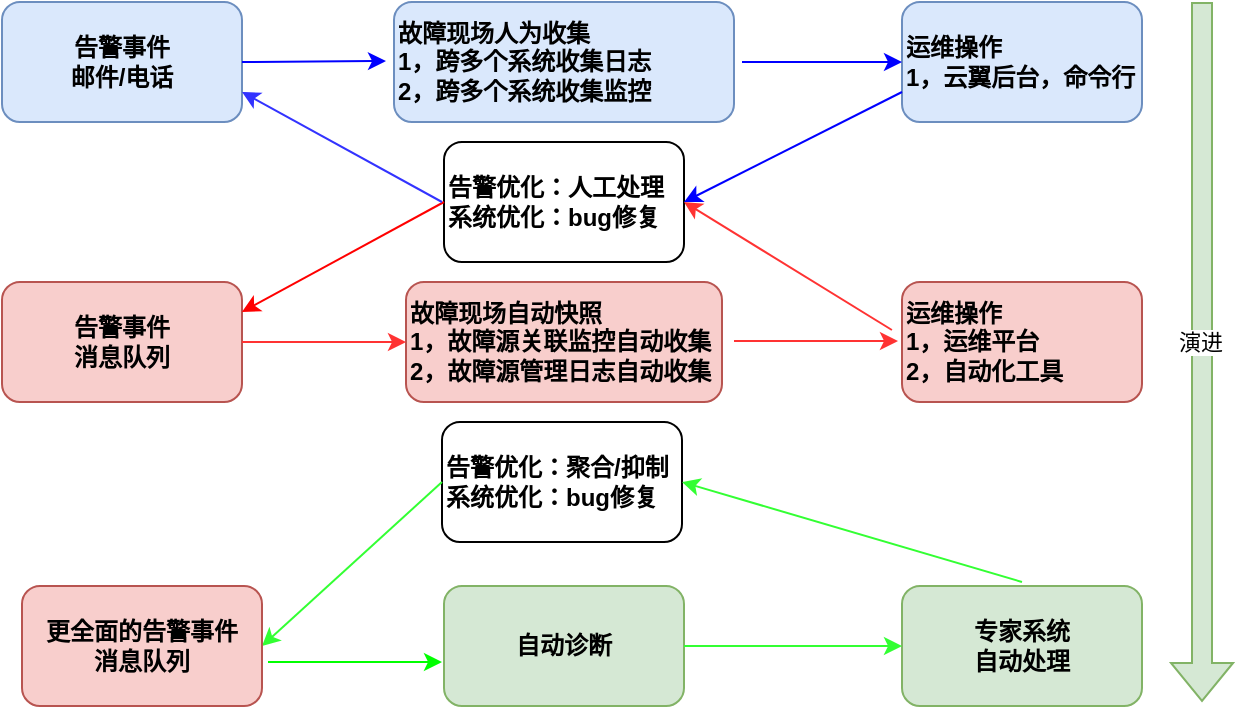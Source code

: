 <mxfile version="20.2.7" type="github">
  <diagram id="7NXCHy1C1isHsXD3MS3e" name="第 1 页">
    <mxGraphModel dx="1041" dy="721" grid="1" gridSize="10" guides="1" tooltips="1" connect="1" arrows="1" fold="1" page="1" pageScale="1" pageWidth="827" pageHeight="1169" math="0" shadow="0">
      <root>
        <mxCell id="0" />
        <mxCell id="1" parent="0" />
        <mxCell id="jMzCAzvdCrpXLxqonx3--2" value="告警事件&lt;br style=&quot;font-size: 12px;&quot;&gt;消息队列" style="rounded=1;whiteSpace=wrap;html=1;fontStyle=1;fontSize=12;fillColor=#f8cecc;strokeColor=#b85450;" parent="1" vertex="1">
          <mxGeometry x="120" y="170" width="120" height="60" as="geometry" />
        </mxCell>
        <mxCell id="jMzCAzvdCrpXLxqonx3--3" value="故障现场自动快照&lt;br style=&quot;font-size: 12px;&quot;&gt;1，故障源关联监控自动收集&lt;br style=&quot;font-size: 12px;&quot;&gt;2，故障源管理日志自动收集" style="rounded=1;whiteSpace=wrap;html=1;align=left;fontStyle=1;fontSize=12;fillColor=#f8cecc;strokeColor=#b85450;" parent="1" vertex="1">
          <mxGeometry x="322" y="170" width="158" height="60" as="geometry" />
        </mxCell>
        <mxCell id="jMzCAzvdCrpXLxqonx3--4" value="告警优化：人工处理&lt;br style=&quot;font-size: 12px;&quot;&gt;系统优化：bug修复" style="rounded=1;whiteSpace=wrap;html=1;align=left;fontStyle=1;fontSize=12;" parent="1" vertex="1">
          <mxGeometry x="341" y="100" width="120" height="60" as="geometry" />
        </mxCell>
        <mxCell id="jMzCAzvdCrpXLxqonx3--5" value="运维操作&lt;br style=&quot;font-size: 12px;&quot;&gt;1，运维平台&lt;br style=&quot;font-size: 12px;&quot;&gt;2，自动化工具" style="rounded=1;whiteSpace=wrap;html=1;align=left;fontStyle=1;fontSize=12;fillColor=#f8cecc;strokeColor=#b85450;" parent="1" vertex="1">
          <mxGeometry x="570" y="170" width="120" height="60" as="geometry" />
        </mxCell>
        <mxCell id="jMzCAzvdCrpXLxqonx3--11" value="" style="endArrow=classic;html=1;rounded=0;exitX=1;exitY=0.5;exitDx=0;exitDy=0;entryX=0;entryY=0.5;entryDx=0;entryDy=0;fontStyle=1;fontSize=12;strokeColor=#FF3333;" parent="1" source="jMzCAzvdCrpXLxqonx3--2" target="jMzCAzvdCrpXLxqonx3--3" edge="1">
          <mxGeometry width="50" height="50" relative="1" as="geometry">
            <mxPoint x="390" y="380" as="sourcePoint" />
            <mxPoint x="440" y="330" as="targetPoint" />
          </mxGeometry>
        </mxCell>
        <mxCell id="jMzCAzvdCrpXLxqonx3--12" value="" style="endArrow=classic;html=1;rounded=0;exitX=1;exitY=0.5;exitDx=0;exitDy=0;entryX=0;entryY=0.5;entryDx=0;entryDy=0;fontStyle=1;fontSize=12;strokeColor=#FF3333;" parent="1" edge="1">
          <mxGeometry width="50" height="50" relative="1" as="geometry">
            <mxPoint x="486" y="199.5" as="sourcePoint" />
            <mxPoint x="568" y="199.5" as="targetPoint" />
          </mxGeometry>
        </mxCell>
        <mxCell id="jMzCAzvdCrpXLxqonx3--13" value="" style="endArrow=classic;html=1;rounded=0;entryX=1;entryY=0.5;entryDx=0;entryDy=0;exitX=-0.042;exitY=0.4;exitDx=0;exitDy=0;exitPerimeter=0;fontStyle=1;fontSize=12;strokeColor=#FF3333;" parent="1" source="jMzCAzvdCrpXLxqonx3--5" target="jMzCAzvdCrpXLxqonx3--4" edge="1">
          <mxGeometry width="50" height="50" relative="1" as="geometry">
            <mxPoint x="390" y="380" as="sourcePoint" />
            <mxPoint x="440" y="330" as="targetPoint" />
          </mxGeometry>
        </mxCell>
        <mxCell id="jMzCAzvdCrpXLxqonx3--14" value="" style="endArrow=classic;html=1;rounded=0;entryX=1;entryY=0.25;entryDx=0;entryDy=0;exitX=0;exitY=0.5;exitDx=0;exitDy=0;fontStyle=1;fontSize=12;strokeColor=#FF0000;" parent="1" source="jMzCAzvdCrpXLxqonx3--4" target="jMzCAzvdCrpXLxqonx3--2" edge="1">
          <mxGeometry width="50" height="50" relative="1" as="geometry">
            <mxPoint x="390" y="380" as="sourcePoint" />
            <mxPoint x="440" y="330" as="targetPoint" />
          </mxGeometry>
        </mxCell>
        <mxCell id="jMzCAzvdCrpXLxqonx3--15" value="故障现场人为收集&lt;br style=&quot;font-size: 12px;&quot;&gt;1，跨多个系统收集日志&lt;br style=&quot;font-size: 12px;&quot;&gt;2，跨多个系统收集监控" style="rounded=1;whiteSpace=wrap;html=1;align=left;fontStyle=1;fontSize=12;fillColor=#dae8fc;strokeColor=#6c8ebf;" parent="1" vertex="1">
          <mxGeometry x="316" y="30" width="170" height="60" as="geometry" />
        </mxCell>
        <mxCell id="jMzCAzvdCrpXLxqonx3--16" value="告警事件&lt;br style=&quot;font-size: 12px;&quot;&gt;邮件/电话" style="rounded=1;whiteSpace=wrap;html=1;fontStyle=1;fontSize=12;fillColor=#dae8fc;strokeColor=#6c8ebf;" parent="1" vertex="1">
          <mxGeometry x="120" y="30" width="120" height="60" as="geometry" />
        </mxCell>
        <mxCell id="jMzCAzvdCrpXLxqonx3--17" value="运维操作&lt;br style=&quot;font-size: 12px;&quot;&gt;1，云翼后台，命令行" style="rounded=1;whiteSpace=wrap;html=1;align=left;fontStyle=1;fontSize=12;fillColor=#dae8fc;strokeColor=#6c8ebf;" parent="1" vertex="1">
          <mxGeometry x="570" y="30" width="120" height="60" as="geometry" />
        </mxCell>
        <mxCell id="jMzCAzvdCrpXLxqonx3--20" value="" style="endArrow=classic;html=1;rounded=0;entryX=0;entryY=0.5;entryDx=0;entryDy=0;fontStyle=1;fontSize=12;strokeColor=#0000FF;" parent="1" edge="1">
          <mxGeometry width="50" height="50" relative="1" as="geometry">
            <mxPoint x="240" y="60" as="sourcePoint" />
            <mxPoint x="312" y="59.5" as="targetPoint" />
          </mxGeometry>
        </mxCell>
        <mxCell id="jMzCAzvdCrpXLxqonx3--21" value="" style="endArrow=classic;html=1;rounded=0;entryX=0;entryY=0.5;entryDx=0;entryDy=0;fontStyle=1;fontSize=12;strokeColor=#0000FF;" parent="1" target="jMzCAzvdCrpXLxqonx3--17" edge="1">
          <mxGeometry width="50" height="50" relative="1" as="geometry">
            <mxPoint x="490" y="60" as="sourcePoint" />
            <mxPoint x="530" y="60" as="targetPoint" />
          </mxGeometry>
        </mxCell>
        <mxCell id="jMzCAzvdCrpXLxqonx3--24" value="" style="endArrow=classic;html=1;rounded=0;exitX=0;exitY=0.75;exitDx=0;exitDy=0;entryX=1;entryY=0.5;entryDx=0;entryDy=0;fontStyle=1;fontSize=12;strokeColor=#0000FF;" parent="1" source="jMzCAzvdCrpXLxqonx3--17" target="jMzCAzvdCrpXLxqonx3--4" edge="1">
          <mxGeometry width="50" height="50" relative="1" as="geometry">
            <mxPoint x="390" y="370" as="sourcePoint" />
            <mxPoint x="440" y="320" as="targetPoint" />
          </mxGeometry>
        </mxCell>
        <mxCell id="jMzCAzvdCrpXLxqonx3--25" value="" style="endArrow=classic;html=1;rounded=0;entryX=1;entryY=0.75;entryDx=0;entryDy=0;fontStyle=1;fontSize=12;strokeColor=#3333FF;" parent="1" target="jMzCAzvdCrpXLxqonx3--16" edge="1">
          <mxGeometry width="50" height="50" relative="1" as="geometry">
            <mxPoint x="340" y="130" as="sourcePoint" />
            <mxPoint x="180" y="90" as="targetPoint" />
          </mxGeometry>
        </mxCell>
        <mxCell id="jMzCAzvdCrpXLxqonx3--27" value="自动诊断" style="rounded=1;whiteSpace=wrap;html=1;fontStyle=1;fontSize=12;fillColor=#d5e8d4;strokeColor=#82b366;" parent="1" vertex="1">
          <mxGeometry x="341" y="322" width="120" height="60" as="geometry" />
        </mxCell>
        <mxCell id="jMzCAzvdCrpXLxqonx3--28" value="专家系统&lt;br style=&quot;font-size: 12px;&quot;&gt;自动处理" style="rounded=1;whiteSpace=wrap;html=1;fontStyle=1;fontSize=12;fillColor=#d5e8d4;strokeColor=#82b366;" parent="1" vertex="1">
          <mxGeometry x="570" y="322" width="120" height="60" as="geometry" />
        </mxCell>
        <mxCell id="aeQhxA_UpV6Iun8A8OlV-6" value="" style="endArrow=classic;html=1;rounded=0;entryX=0;entryY=0.5;entryDx=0;entryDy=0;fontStyle=1;fontSize=12;strokeColor=#33FF33;exitX=1;exitY=0.5;exitDx=0;exitDy=0;" parent="1" edge="1" target="jMzCAzvdCrpXLxqonx3--28" source="jMzCAzvdCrpXLxqonx3--27">
          <mxGeometry width="50" height="50" relative="1" as="geometry">
            <mxPoint x="470" y="352" as="sourcePoint" />
            <mxPoint x="562" y="351.5" as="targetPoint" />
          </mxGeometry>
        </mxCell>
        <mxCell id="JwlfBaq1WsFjzgbzM6YH-1" value="告警优化：聚合/抑制&lt;br style=&quot;font-size: 12px;&quot;&gt;系统优化：bug修复" style="rounded=1;whiteSpace=wrap;html=1;align=left;fontStyle=1;fontSize=12;" vertex="1" parent="1">
          <mxGeometry x="340" y="240" width="120" height="60" as="geometry" />
        </mxCell>
        <mxCell id="JwlfBaq1WsFjzgbzM6YH-2" value="" style="endArrow=classic;html=1;rounded=0;strokeColor=#00FF00;exitX=1.025;exitY=0.633;exitDx=0;exitDy=0;exitPerimeter=0;" edge="1" parent="1" source="JwlfBaq1WsFjzgbzM6YH-9">
          <mxGeometry width="50" height="50" relative="1" as="geometry">
            <mxPoint x="390" y="320" as="sourcePoint" />
            <mxPoint x="340" y="360" as="targetPoint" />
          </mxGeometry>
        </mxCell>
        <mxCell id="JwlfBaq1WsFjzgbzM6YH-3" value="" style="endArrow=classic;html=1;rounded=0;strokeColor=#33FF33;entryX=1;entryY=0.5;entryDx=0;entryDy=0;" edge="1" parent="1" target="JwlfBaq1WsFjzgbzM6YH-1">
          <mxGeometry width="50" height="50" relative="1" as="geometry">
            <mxPoint x="630" y="320" as="sourcePoint" />
            <mxPoint x="440" y="270" as="targetPoint" />
          </mxGeometry>
        </mxCell>
        <mxCell id="JwlfBaq1WsFjzgbzM6YH-4" value="" style="endArrow=classic;html=1;rounded=0;strokeColor=#33FF33;entryX=1;entryY=0.5;entryDx=0;entryDy=0;exitX=0;exitY=0.5;exitDx=0;exitDy=0;" edge="1" parent="1" source="JwlfBaq1WsFjzgbzM6YH-1" target="JwlfBaq1WsFjzgbzM6YH-9">
          <mxGeometry width="50" height="50" relative="1" as="geometry">
            <mxPoint x="390" y="320" as="sourcePoint" />
            <mxPoint x="440" y="270" as="targetPoint" />
          </mxGeometry>
        </mxCell>
        <mxCell id="JwlfBaq1WsFjzgbzM6YH-5" value="" style="shape=flexArrow;endArrow=classic;html=1;rounded=0;strokeColor=#82b366;fillColor=#d5e8d4;" edge="1" parent="1">
          <mxGeometry width="50" height="50" relative="1" as="geometry">
            <mxPoint x="720" y="30" as="sourcePoint" />
            <mxPoint x="720" y="380" as="targetPoint" />
          </mxGeometry>
        </mxCell>
        <mxCell id="JwlfBaq1WsFjzgbzM6YH-6" value="演进" style="edgeLabel;html=1;align=center;verticalAlign=middle;resizable=0;points=[];" vertex="1" connectable="0" parent="JwlfBaq1WsFjzgbzM6YH-5">
          <mxGeometry x="-0.275" y="-1" relative="1" as="geometry">
            <mxPoint y="43" as="offset" />
          </mxGeometry>
        </mxCell>
        <mxCell id="JwlfBaq1WsFjzgbzM6YH-9" value="更全面的告警事件&lt;br style=&quot;font-size: 12px;&quot;&gt;消息队列" style="rounded=1;whiteSpace=wrap;html=1;fontStyle=1;fontSize=12;fillColor=#f8cecc;strokeColor=#b85450;" vertex="1" parent="1">
          <mxGeometry x="130" y="322" width="120" height="60" as="geometry" />
        </mxCell>
      </root>
    </mxGraphModel>
  </diagram>
</mxfile>
